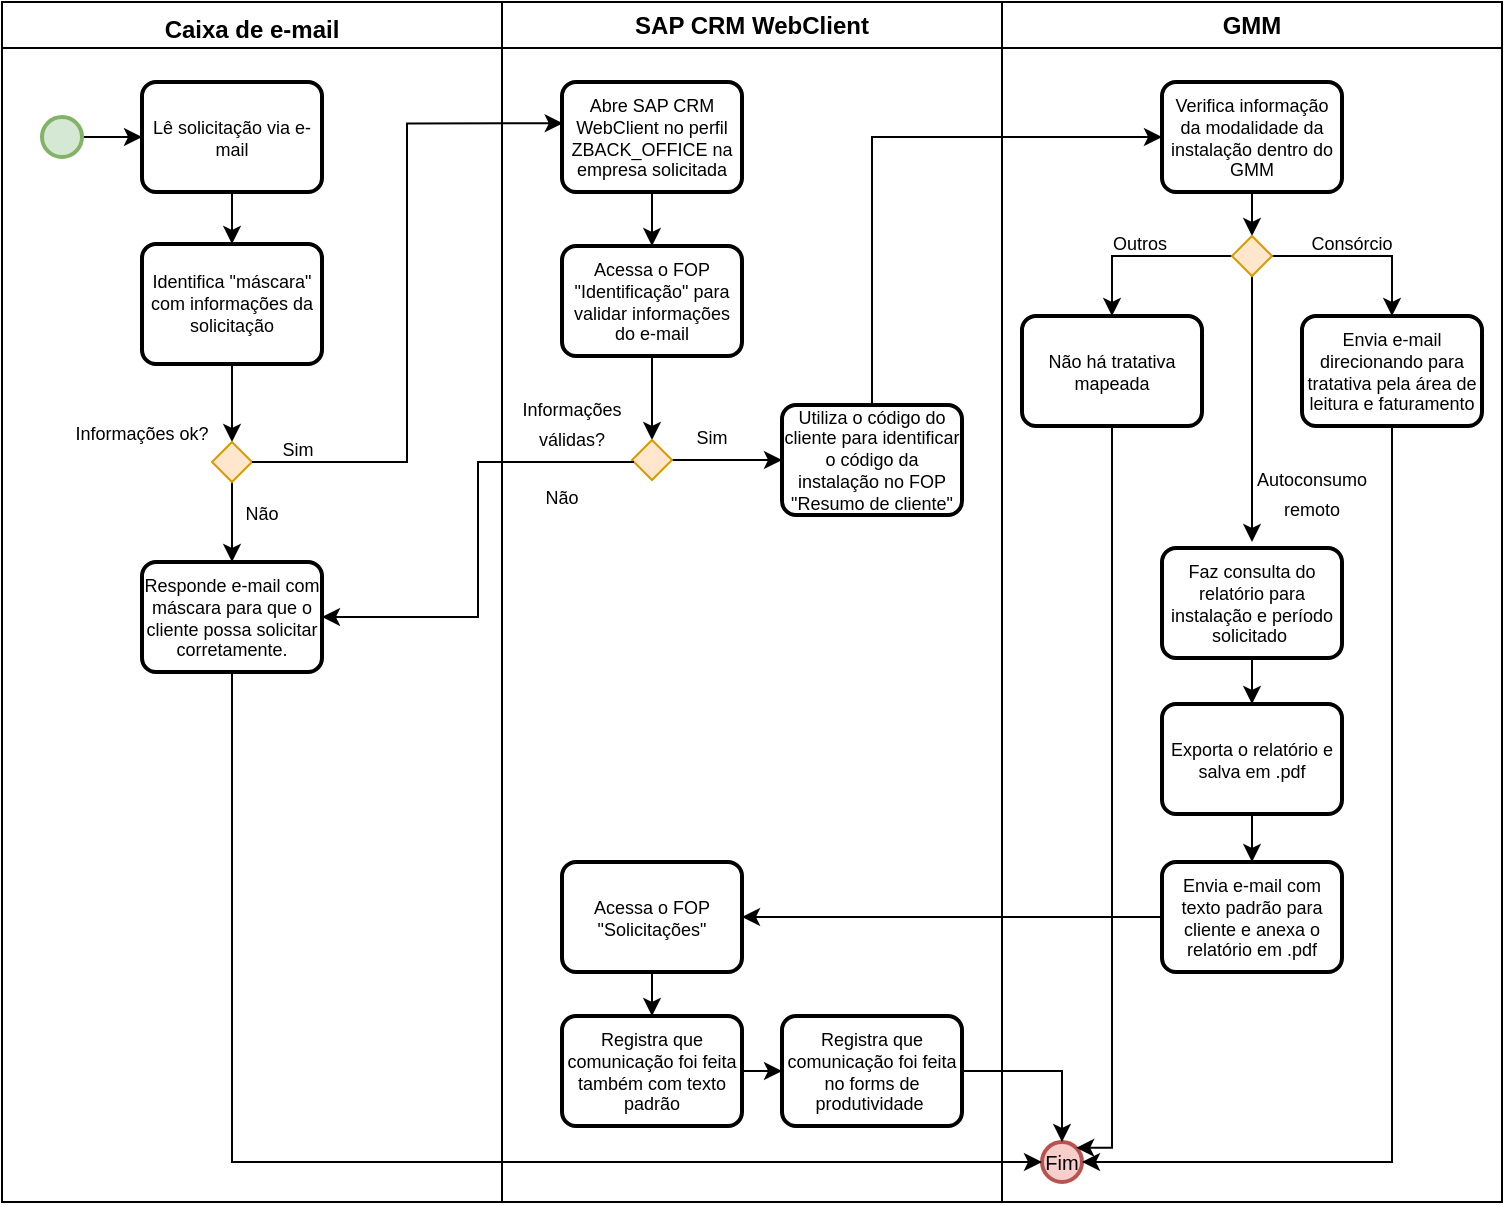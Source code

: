 <mxfile version="28.0.6">
  <diagram name="Página-1" id="zDthv4UH2UhGADSPTOkF">
    <mxGraphModel dx="1188" dy="676" grid="1" gridSize="10" guides="1" tooltips="1" connect="1" arrows="1" fold="1" page="1" pageScale="1" pageWidth="827" pageHeight="1169" math="0" shadow="0">
      <root>
        <mxCell id="0" />
        <mxCell id="1" parent="0" />
        <mxCell id="HI6m1FKxOW7VXYWXSe8K-4" value="Caixa de e-mail" style="swimlane;whiteSpace=wrap;html=1;fontSize=12;verticalAlign=top;" parent="1" vertex="1">
          <mxGeometry x="40" y="50" width="250" height="600" as="geometry">
            <mxRectangle x="40" y="50" width="120" height="30" as="alternateBounds" />
          </mxGeometry>
        </mxCell>
        <mxCell id="qqiFaZxsoZSTqiKRWhiH-2" value="" style="edgeStyle=orthogonalEdgeStyle;rounded=0;orthogonalLoop=1;jettySize=auto;html=1;" parent="HI6m1FKxOW7VXYWXSe8K-4" source="HI6m1FKxOW7VXYWXSe8K-8" target="HI6m1FKxOW7VXYWXSe8K-9" edge="1">
          <mxGeometry relative="1" as="geometry" />
        </mxCell>
        <mxCell id="HI6m1FKxOW7VXYWXSe8K-8" value="" style="strokeWidth=2;html=1;shape=mxgraph.flowchart.start_2;whiteSpace=wrap;fillColor=#d5e8d4;strokeColor=#82b366;" parent="HI6m1FKxOW7VXYWXSe8K-4" vertex="1">
          <mxGeometry x="20" y="57.5" width="20" height="20" as="geometry" />
        </mxCell>
        <mxCell id="HI6m1FKxOW7VXYWXSe8K-23" style="edgeStyle=orthogonalEdgeStyle;rounded=0;orthogonalLoop=1;jettySize=auto;html=1;exitX=0.5;exitY=1;exitDx=0;exitDy=0;entryX=0.5;entryY=0;entryDx=0;entryDy=0;" parent="HI6m1FKxOW7VXYWXSe8K-4" source="HI6m1FKxOW7VXYWXSe8K-9" target="HI6m1FKxOW7VXYWXSe8K-10" edge="1">
          <mxGeometry relative="1" as="geometry" />
        </mxCell>
        <mxCell id="HI6m1FKxOW7VXYWXSe8K-9" value="Lê solicitação via e-mail" style="rounded=1;whiteSpace=wrap;html=1;absoluteArcSize=1;arcSize=14;strokeWidth=2;fontSize=9;" parent="HI6m1FKxOW7VXYWXSe8K-4" vertex="1">
          <mxGeometry x="70" y="40" width="90" height="55" as="geometry" />
        </mxCell>
        <mxCell id="qqiFaZxsoZSTqiKRWhiH-51" style="edgeStyle=orthogonalEdgeStyle;rounded=0;orthogonalLoop=1;jettySize=auto;html=1;entryX=0.5;entryY=0;entryDx=0;entryDy=0;" parent="HI6m1FKxOW7VXYWXSe8K-4" source="HI6m1FKxOW7VXYWXSe8K-10" target="qqiFaZxsoZSTqiKRWhiH-5" edge="1">
          <mxGeometry relative="1" as="geometry" />
        </mxCell>
        <mxCell id="HI6m1FKxOW7VXYWXSe8K-10" value="Identifica &quot;máscara&quot; com informações da solicitação" style="rounded=1;whiteSpace=wrap;html=1;absoluteArcSize=1;arcSize=14;strokeWidth=2;fontSize=9;" parent="HI6m1FKxOW7VXYWXSe8K-4" vertex="1">
          <mxGeometry x="70" y="121" width="90" height="60" as="geometry" />
        </mxCell>
        <mxCell id="qqiFaZxsoZSTqiKRWhiH-53" style="edgeStyle=orthogonalEdgeStyle;rounded=0;orthogonalLoop=1;jettySize=auto;html=1;entryX=0.5;entryY=0;entryDx=0;entryDy=0;" parent="HI6m1FKxOW7VXYWXSe8K-4" source="qqiFaZxsoZSTqiKRWhiH-5" target="qqiFaZxsoZSTqiKRWhiH-6" edge="1">
          <mxGeometry relative="1" as="geometry" />
        </mxCell>
        <mxCell id="qqiFaZxsoZSTqiKRWhiH-5" value="" style="rhombus;whiteSpace=wrap;html=1;fillColor=#ffe6cc;strokeColor=#d79b00;" parent="HI6m1FKxOW7VXYWXSe8K-4" vertex="1">
          <mxGeometry x="105" y="220" width="20" height="20" as="geometry" />
        </mxCell>
        <mxCell id="qqiFaZxsoZSTqiKRWhiH-6" value="Responde e-mail com máscara para que o cliente possa solicitar corretamente." style="rounded=1;whiteSpace=wrap;html=1;absoluteArcSize=1;arcSize=14;strokeWidth=2;fontSize=9;" parent="HI6m1FKxOW7VXYWXSe8K-4" vertex="1">
          <mxGeometry x="70" y="280" width="90" height="55" as="geometry" />
        </mxCell>
        <mxCell id="qqiFaZxsoZSTqiKRWhiH-65" value="&lt;font style=&quot;font-size: 9px;&quot;&gt;Informações ok?&lt;/font&gt;" style="text;html=1;align=center;verticalAlign=middle;whiteSpace=wrap;rounded=0;" parent="HI6m1FKxOW7VXYWXSe8K-4" vertex="1">
          <mxGeometry x="35" y="200" width="70" height="30" as="geometry" />
        </mxCell>
        <mxCell id="qqiFaZxsoZSTqiKRWhiH-66" value="&lt;font style=&quot;font-size: 9px;&quot;&gt;Sim&lt;/font&gt;" style="text;html=1;align=center;verticalAlign=middle;whiteSpace=wrap;rounded=0;" parent="HI6m1FKxOW7VXYWXSe8K-4" vertex="1">
          <mxGeometry x="113" y="208" width="70" height="30" as="geometry" />
        </mxCell>
        <mxCell id="qqiFaZxsoZSTqiKRWhiH-79" value="&lt;font style=&quot;font-size: 9px;&quot;&gt;Não&lt;/font&gt;" style="text;html=1;align=center;verticalAlign=middle;whiteSpace=wrap;rounded=0;" parent="HI6m1FKxOW7VXYWXSe8K-4" vertex="1">
          <mxGeometry x="95" y="240" width="70" height="30" as="geometry" />
        </mxCell>
        <mxCell id="HI6m1FKxOW7VXYWXSe8K-6" value="GMM" style="swimlane;whiteSpace=wrap;html=1;startSize=23;" parent="1" vertex="1">
          <mxGeometry x="540" y="50" width="250" height="600" as="geometry" />
        </mxCell>
        <mxCell id="qqiFaZxsoZSTqiKRWhiH-46" style="edgeStyle=orthogonalEdgeStyle;rounded=0;orthogonalLoop=1;jettySize=auto;html=1;entryX=0.5;entryY=0;entryDx=0;entryDy=0;" parent="HI6m1FKxOW7VXYWXSe8K-6" source="HI6m1FKxOW7VXYWXSe8K-15" target="qqiFaZxsoZSTqiKRWhiH-24" edge="1">
          <mxGeometry relative="1" as="geometry" />
        </mxCell>
        <mxCell id="HI6m1FKxOW7VXYWXSe8K-15" value="Verifica informação da modalidade da instalação dentro do GMM" style="rounded=1;whiteSpace=wrap;html=1;absoluteArcSize=1;arcSize=14;strokeWidth=2;fontSize=9;" parent="HI6m1FKxOW7VXYWXSe8K-6" vertex="1">
          <mxGeometry x="80" y="40" width="90" height="55" as="geometry" />
        </mxCell>
        <mxCell id="HI6m1FKxOW7VXYWXSe8K-16" value="Envia e-mail direcionando para tratativa pela área de leitura e faturamento" style="rounded=1;whiteSpace=wrap;html=1;absoluteArcSize=1;arcSize=14;strokeWidth=2;fontSize=9;" parent="HI6m1FKxOW7VXYWXSe8K-6" vertex="1">
          <mxGeometry x="150" y="157" width="90" height="55" as="geometry" />
        </mxCell>
        <mxCell id="qqiFaZxsoZSTqiKRWhiH-35" style="edgeStyle=orthogonalEdgeStyle;rounded=0;orthogonalLoop=1;jettySize=auto;html=1;entryX=0.5;entryY=0;entryDx=0;entryDy=0;" parent="HI6m1FKxOW7VXYWXSe8K-6" source="qqiFaZxsoZSTqiKRWhiH-24" target="HI6m1FKxOW7VXYWXSe8K-16" edge="1">
          <mxGeometry relative="1" as="geometry">
            <mxPoint x="195" y="150" as="targetPoint" />
          </mxGeometry>
        </mxCell>
        <mxCell id="qqiFaZxsoZSTqiKRWhiH-42" style="edgeStyle=orthogonalEdgeStyle;rounded=0;orthogonalLoop=1;jettySize=auto;html=1;" parent="HI6m1FKxOW7VXYWXSe8K-6" source="qqiFaZxsoZSTqiKRWhiH-24" edge="1">
          <mxGeometry relative="1" as="geometry">
            <mxPoint x="125" y="270" as="targetPoint" />
          </mxGeometry>
        </mxCell>
        <mxCell id="qqiFaZxsoZSTqiKRWhiH-47" style="edgeStyle=orthogonalEdgeStyle;rounded=0;orthogonalLoop=1;jettySize=auto;html=1;entryX=0.5;entryY=0;entryDx=0;entryDy=0;" parent="HI6m1FKxOW7VXYWXSe8K-6" source="qqiFaZxsoZSTqiKRWhiH-24" target="qqiFaZxsoZSTqiKRWhiH-36" edge="1">
          <mxGeometry relative="1" as="geometry">
            <mxPoint x="55" y="167" as="targetPoint" />
          </mxGeometry>
        </mxCell>
        <mxCell id="qqiFaZxsoZSTqiKRWhiH-24" value="" style="rhombus;whiteSpace=wrap;html=1;fillColor=#ffe6cc;strokeColor=#d79b00;" parent="HI6m1FKxOW7VXYWXSe8K-6" vertex="1">
          <mxGeometry x="115" y="117" width="20" height="20" as="geometry" />
        </mxCell>
        <mxCell id="qqiFaZxsoZSTqiKRWhiH-36" value="Não há tratativa mapeada" style="rounded=1;whiteSpace=wrap;html=1;absoluteArcSize=1;arcSize=14;strokeWidth=2;fontSize=9;" parent="HI6m1FKxOW7VXYWXSe8K-6" vertex="1">
          <mxGeometry x="10" y="157" width="90" height="55" as="geometry" />
        </mxCell>
        <mxCell id="qqiFaZxsoZSTqiKRWhiH-43" value="" style="edgeStyle=orthogonalEdgeStyle;rounded=0;orthogonalLoop=1;jettySize=auto;html=1;" parent="HI6m1FKxOW7VXYWXSe8K-6" source="qqiFaZxsoZSTqiKRWhiH-38" target="qqiFaZxsoZSTqiKRWhiH-39" edge="1">
          <mxGeometry relative="1" as="geometry" />
        </mxCell>
        <mxCell id="qqiFaZxsoZSTqiKRWhiH-38" value="Faz consulta do relatório para instalação e período solicitado&amp;nbsp;" style="rounded=1;whiteSpace=wrap;html=1;absoluteArcSize=1;arcSize=14;strokeWidth=2;fontSize=9;" parent="HI6m1FKxOW7VXYWXSe8K-6" vertex="1">
          <mxGeometry x="80" y="273" width="90" height="55" as="geometry" />
        </mxCell>
        <mxCell id="qqiFaZxsoZSTqiKRWhiH-57" style="edgeStyle=orthogonalEdgeStyle;rounded=0;orthogonalLoop=1;jettySize=auto;html=1;entryX=0.5;entryY=0;entryDx=0;entryDy=0;" parent="HI6m1FKxOW7VXYWXSe8K-6" source="qqiFaZxsoZSTqiKRWhiH-39" target="HI6m1FKxOW7VXYWXSe8K-17" edge="1">
          <mxGeometry relative="1" as="geometry" />
        </mxCell>
        <mxCell id="qqiFaZxsoZSTqiKRWhiH-39" value="Exporta o relatório e salva em .pdf" style="rounded=1;whiteSpace=wrap;html=1;absoluteArcSize=1;arcSize=14;strokeWidth=2;fontSize=9;" parent="HI6m1FKxOW7VXYWXSe8K-6" vertex="1">
          <mxGeometry x="80" y="351" width="90" height="55" as="geometry" />
        </mxCell>
        <mxCell id="HI6m1FKxOW7VXYWXSe8K-17" value="Envia e-mail com texto padrão para cliente e anexa o relatório em .pdf" style="rounded=1;whiteSpace=wrap;html=1;absoluteArcSize=1;arcSize=14;strokeWidth=2;fontSize=9;" parent="HI6m1FKxOW7VXYWXSe8K-6" vertex="1">
          <mxGeometry x="80" y="430" width="90" height="55" as="geometry" />
        </mxCell>
        <mxCell id="qqiFaZxsoZSTqiKRWhiH-60" value="&lt;font style=&quot;font-size: 10px;&quot;&gt;Fim&lt;/font&gt;" style="strokeWidth=2;html=1;shape=mxgraph.flowchart.start_2;whiteSpace=wrap;fillColor=#f8cecc;strokeColor=#b85450;fontSize=6;" parent="HI6m1FKxOW7VXYWXSe8K-6" vertex="1">
          <mxGeometry x="20" y="570" width="20" height="20" as="geometry" />
        </mxCell>
        <mxCell id="qqiFaZxsoZSTqiKRWhiH-63" style="edgeStyle=orthogonalEdgeStyle;rounded=0;orthogonalLoop=1;jettySize=auto;html=1;entryX=1;entryY=0.5;entryDx=0;entryDy=0;entryPerimeter=0;" parent="HI6m1FKxOW7VXYWXSe8K-6" source="HI6m1FKxOW7VXYWXSe8K-16" target="qqiFaZxsoZSTqiKRWhiH-60" edge="1">
          <mxGeometry relative="1" as="geometry">
            <Array as="points">
              <mxPoint x="195" y="580" />
            </Array>
          </mxGeometry>
        </mxCell>
        <mxCell id="qqiFaZxsoZSTqiKRWhiH-64" style="edgeStyle=orthogonalEdgeStyle;rounded=0;orthogonalLoop=1;jettySize=auto;html=1;entryX=0.855;entryY=0.145;entryDx=0;entryDy=0;entryPerimeter=0;" parent="HI6m1FKxOW7VXYWXSe8K-6" source="qqiFaZxsoZSTqiKRWhiH-36" target="qqiFaZxsoZSTqiKRWhiH-60" edge="1">
          <mxGeometry relative="1" as="geometry">
            <Array as="points">
              <mxPoint x="55" y="573" />
            </Array>
          </mxGeometry>
        </mxCell>
        <mxCell id="qqiFaZxsoZSTqiKRWhiH-80" value="&lt;font style=&quot;font-size: 9px;&quot;&gt;Consórcio&lt;/font&gt;" style="text;html=1;align=center;verticalAlign=middle;whiteSpace=wrap;rounded=0;" parent="HI6m1FKxOW7VXYWXSe8K-6" vertex="1">
          <mxGeometry x="140" y="105" width="70" height="30" as="geometry" />
        </mxCell>
        <mxCell id="qqiFaZxsoZSTqiKRWhiH-99" value="&lt;font style=&quot;font-size: 9px;&quot;&gt;Outros&lt;/font&gt;" style="text;html=1;align=center;verticalAlign=middle;whiteSpace=wrap;rounded=0;" parent="HI6m1FKxOW7VXYWXSe8K-6" vertex="1">
          <mxGeometry x="34" y="105" width="70" height="30" as="geometry" />
        </mxCell>
        <mxCell id="qqiFaZxsoZSTqiKRWhiH-100" value="&lt;font style=&quot;font-size: 9px;&quot;&gt;Autoconsumo remoto&lt;/font&gt;" style="text;html=1;align=center;verticalAlign=middle;whiteSpace=wrap;rounded=0;" parent="HI6m1FKxOW7VXYWXSe8K-6" vertex="1">
          <mxGeometry x="120" y="230" width="70" height="30" as="geometry" />
        </mxCell>
        <mxCell id="HI6m1FKxOW7VXYWXSe8K-5" value="SAP CRM WebClient" style="swimlane;whiteSpace=wrap;html=1;" parent="1" vertex="1">
          <mxGeometry x="290" y="50" width="250" height="600" as="geometry" />
        </mxCell>
        <mxCell id="8D-q8osuUyhRN97aRxtg-4" style="edgeStyle=orthogonalEdgeStyle;rounded=0;orthogonalLoop=1;jettySize=auto;html=1;entryX=0.5;entryY=0;entryDx=0;entryDy=0;" edge="1" parent="HI6m1FKxOW7VXYWXSe8K-5" source="HI6m1FKxOW7VXYWXSe8K-12" target="8D-q8osuUyhRN97aRxtg-1">
          <mxGeometry relative="1" as="geometry" />
        </mxCell>
        <mxCell id="HI6m1FKxOW7VXYWXSe8K-12" value="Acessa o FOP &quot;Identificação&quot; para validar informações do e-mail" style="rounded=1;whiteSpace=wrap;html=1;absoluteArcSize=1;arcSize=14;strokeWidth=2;fontSize=9;" parent="HI6m1FKxOW7VXYWXSe8K-5" vertex="1">
          <mxGeometry x="30" y="122" width="90" height="55" as="geometry" />
        </mxCell>
        <mxCell id="HI6m1FKxOW7VXYWXSe8K-14" value="Utiliza o código do cliente para identificar o código da instalação no FOP &quot;Resumo de cliente&quot;" style="rounded=1;whiteSpace=wrap;html=1;absoluteArcSize=1;arcSize=14;strokeWidth=2;fontSize=9;" parent="HI6m1FKxOW7VXYWXSe8K-5" vertex="1">
          <mxGeometry x="140" y="201.5" width="90" height="55" as="geometry" />
        </mxCell>
        <mxCell id="qqiFaZxsoZSTqiKRWhiH-59" value="" style="edgeStyle=orthogonalEdgeStyle;rounded=0;orthogonalLoop=1;jettySize=auto;html=1;" parent="HI6m1FKxOW7VXYWXSe8K-5" source="HI6m1FKxOW7VXYWXSe8K-18" target="HI6m1FKxOW7VXYWXSe8K-19" edge="1">
          <mxGeometry relative="1" as="geometry" />
        </mxCell>
        <mxCell id="HI6m1FKxOW7VXYWXSe8K-18" value="Acessa o FOP &quot;Solicitações&quot;" style="rounded=1;whiteSpace=wrap;html=1;absoluteArcSize=1;arcSize=14;strokeWidth=2;fontSize=9;" parent="HI6m1FKxOW7VXYWXSe8K-5" vertex="1">
          <mxGeometry x="30" y="430" width="90" height="55" as="geometry" />
        </mxCell>
        <mxCell id="qqiFaZxsoZSTqiKRWhiH-102" style="edgeStyle=orthogonalEdgeStyle;rounded=0;orthogonalLoop=1;jettySize=auto;html=1;exitX=1;exitY=0.5;exitDx=0;exitDy=0;entryX=0;entryY=0.5;entryDx=0;entryDy=0;" parent="HI6m1FKxOW7VXYWXSe8K-5" source="HI6m1FKxOW7VXYWXSe8K-19" target="qqiFaZxsoZSTqiKRWhiH-101" edge="1">
          <mxGeometry relative="1" as="geometry" />
        </mxCell>
        <mxCell id="HI6m1FKxOW7VXYWXSe8K-19" value="Registra que comunicação foi feita também com texto padrão" style="rounded=1;whiteSpace=wrap;html=1;absoluteArcSize=1;arcSize=14;strokeWidth=2;fontSize=9;" parent="HI6m1FKxOW7VXYWXSe8K-5" vertex="1">
          <mxGeometry x="30" y="507" width="90" height="55" as="geometry" />
        </mxCell>
        <mxCell id="qqiFaZxsoZSTqiKRWhiH-54" style="edgeStyle=orthogonalEdgeStyle;rounded=0;orthogonalLoop=1;jettySize=auto;html=1;entryX=0.5;entryY=0;entryDx=0;entryDy=0;" parent="HI6m1FKxOW7VXYWXSe8K-5" source="qqiFaZxsoZSTqiKRWhiH-7" target="HI6m1FKxOW7VXYWXSe8K-12" edge="1">
          <mxGeometry relative="1" as="geometry" />
        </mxCell>
        <mxCell id="qqiFaZxsoZSTqiKRWhiH-7" value="Abre SAP CRM WebClient no perfil ZBACK_OFFICE na empresa solicitada" style="rounded=1;whiteSpace=wrap;html=1;absoluteArcSize=1;arcSize=14;strokeWidth=2;fontSize=9;" parent="HI6m1FKxOW7VXYWXSe8K-5" vertex="1">
          <mxGeometry x="30" y="40" width="90" height="55" as="geometry" />
        </mxCell>
        <mxCell id="qqiFaZxsoZSTqiKRWhiH-101" value="Registra que comunicação foi feita no forms de produtividade&amp;nbsp;" style="rounded=1;whiteSpace=wrap;html=1;absoluteArcSize=1;arcSize=14;strokeWidth=2;fontSize=9;" parent="HI6m1FKxOW7VXYWXSe8K-5" vertex="1">
          <mxGeometry x="140" y="507" width="90" height="55" as="geometry" />
        </mxCell>
        <mxCell id="8D-q8osuUyhRN97aRxtg-8" style="edgeStyle=orthogonalEdgeStyle;rounded=0;orthogonalLoop=1;jettySize=auto;html=1;exitX=1;exitY=0.5;exitDx=0;exitDy=0;" edge="1" parent="HI6m1FKxOW7VXYWXSe8K-5" source="8D-q8osuUyhRN97aRxtg-1" target="HI6m1FKxOW7VXYWXSe8K-14">
          <mxGeometry relative="1" as="geometry" />
        </mxCell>
        <mxCell id="8D-q8osuUyhRN97aRxtg-1" value="" style="rhombus;whiteSpace=wrap;html=1;fillColor=#ffe6cc;strokeColor=#d79b00;" vertex="1" parent="HI6m1FKxOW7VXYWXSe8K-5">
          <mxGeometry x="65" y="219" width="20" height="20" as="geometry" />
        </mxCell>
        <mxCell id="8D-q8osuUyhRN97aRxtg-2" value="&lt;font style=&quot;font-size: 9px;&quot;&gt;Informações válidas?&lt;/font&gt;" style="text;html=1;align=center;verticalAlign=middle;whiteSpace=wrap;rounded=0;" vertex="1" parent="HI6m1FKxOW7VXYWXSe8K-5">
          <mxGeometry y="195" width="70" height="30" as="geometry" />
        </mxCell>
        <mxCell id="8D-q8osuUyhRN97aRxtg-22" value="&lt;font style=&quot;font-size: 9px;&quot;&gt;Sim&lt;/font&gt;" style="text;html=1;align=center;verticalAlign=middle;whiteSpace=wrap;rounded=0;" vertex="1" parent="HI6m1FKxOW7VXYWXSe8K-5">
          <mxGeometry x="70" y="201.5" width="70" height="30" as="geometry" />
        </mxCell>
        <mxCell id="8D-q8osuUyhRN97aRxtg-23" value="&lt;font style=&quot;font-size: 9px;&quot;&gt;Não&lt;/font&gt;" style="text;html=1;align=center;verticalAlign=middle;whiteSpace=wrap;rounded=0;" vertex="1" parent="HI6m1FKxOW7VXYWXSe8K-5">
          <mxGeometry x="-5" y="231.5" width="70" height="30" as="geometry" />
        </mxCell>
        <mxCell id="qqiFaZxsoZSTqiKRWhiH-52" style="edgeStyle=orthogonalEdgeStyle;rounded=0;orthogonalLoop=1;jettySize=auto;html=1;entryX=0.004;entryY=0.376;entryDx=0;entryDy=0;entryPerimeter=0;" parent="1" source="qqiFaZxsoZSTqiKRWhiH-5" target="qqiFaZxsoZSTqiKRWhiH-7" edge="1">
          <mxGeometry relative="1" as="geometry" />
        </mxCell>
        <mxCell id="qqiFaZxsoZSTqiKRWhiH-58" style="edgeStyle=orthogonalEdgeStyle;rounded=0;orthogonalLoop=1;jettySize=auto;html=1;entryX=1;entryY=0.5;entryDx=0;entryDy=0;" parent="1" source="HI6m1FKxOW7VXYWXSe8K-17" target="HI6m1FKxOW7VXYWXSe8K-18" edge="1">
          <mxGeometry relative="1" as="geometry" />
        </mxCell>
        <mxCell id="qqiFaZxsoZSTqiKRWhiH-61" style="edgeStyle=orthogonalEdgeStyle;rounded=0;orthogonalLoop=1;jettySize=auto;html=1;" parent="1" source="qqiFaZxsoZSTqiKRWhiH-6" target="qqiFaZxsoZSTqiKRWhiH-60" edge="1">
          <mxGeometry relative="1" as="geometry">
            <Array as="points">
              <mxPoint x="155" y="630" />
            </Array>
          </mxGeometry>
        </mxCell>
        <mxCell id="qqiFaZxsoZSTqiKRWhiH-103" style="edgeStyle=orthogonalEdgeStyle;rounded=0;orthogonalLoop=1;jettySize=auto;html=1;exitX=1;exitY=0.5;exitDx=0;exitDy=0;entryX=0.5;entryY=0;entryDx=0;entryDy=0;entryPerimeter=0;" parent="1" source="qqiFaZxsoZSTqiKRWhiH-101" target="qqiFaZxsoZSTqiKRWhiH-60" edge="1">
          <mxGeometry relative="1" as="geometry" />
        </mxCell>
        <mxCell id="8D-q8osuUyhRN97aRxtg-6" style="edgeStyle=orthogonalEdgeStyle;rounded=0;orthogonalLoop=1;jettySize=auto;html=1;entryX=1;entryY=0.5;entryDx=0;entryDy=0;" edge="1" parent="1" source="8D-q8osuUyhRN97aRxtg-1" target="qqiFaZxsoZSTqiKRWhiH-6">
          <mxGeometry relative="1" as="geometry">
            <Array as="points">
              <mxPoint x="278" y="280" />
              <mxPoint x="278" y="358" />
            </Array>
          </mxGeometry>
        </mxCell>
        <mxCell id="8D-q8osuUyhRN97aRxtg-7" style="edgeStyle=orthogonalEdgeStyle;rounded=0;orthogonalLoop=1;jettySize=auto;html=1;entryX=0;entryY=0.5;entryDx=0;entryDy=0;" edge="1" parent="1" source="HI6m1FKxOW7VXYWXSe8K-14" target="HI6m1FKxOW7VXYWXSe8K-15">
          <mxGeometry relative="1" as="geometry">
            <Array as="points">
              <mxPoint x="475" y="118" />
            </Array>
          </mxGeometry>
        </mxCell>
      </root>
    </mxGraphModel>
  </diagram>
</mxfile>
